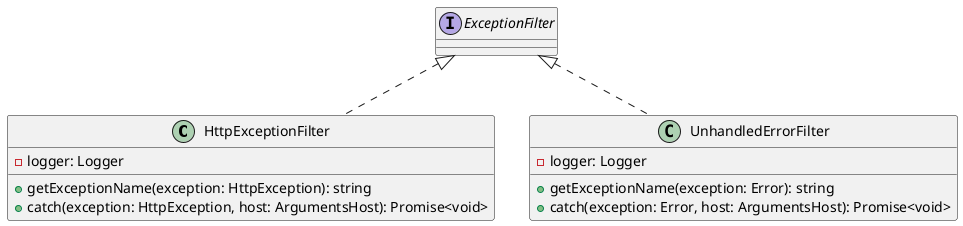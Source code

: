 @startuml "Class Diagram"

class HttpExceptionFilter implements ExceptionFilter {
  -logger: Logger
  +getExceptionName(exception: HttpException): string
  +catch(exception: HttpException, host: ArgumentsHost): Promise<void>
}

class UnhandledErrorFilter implements ExceptionFilter {
  -logger: Logger
  +getExceptionName(exception: Error): string
  +catch(exception: Error, host: ArgumentsHost): Promise<void>
}

@enduml